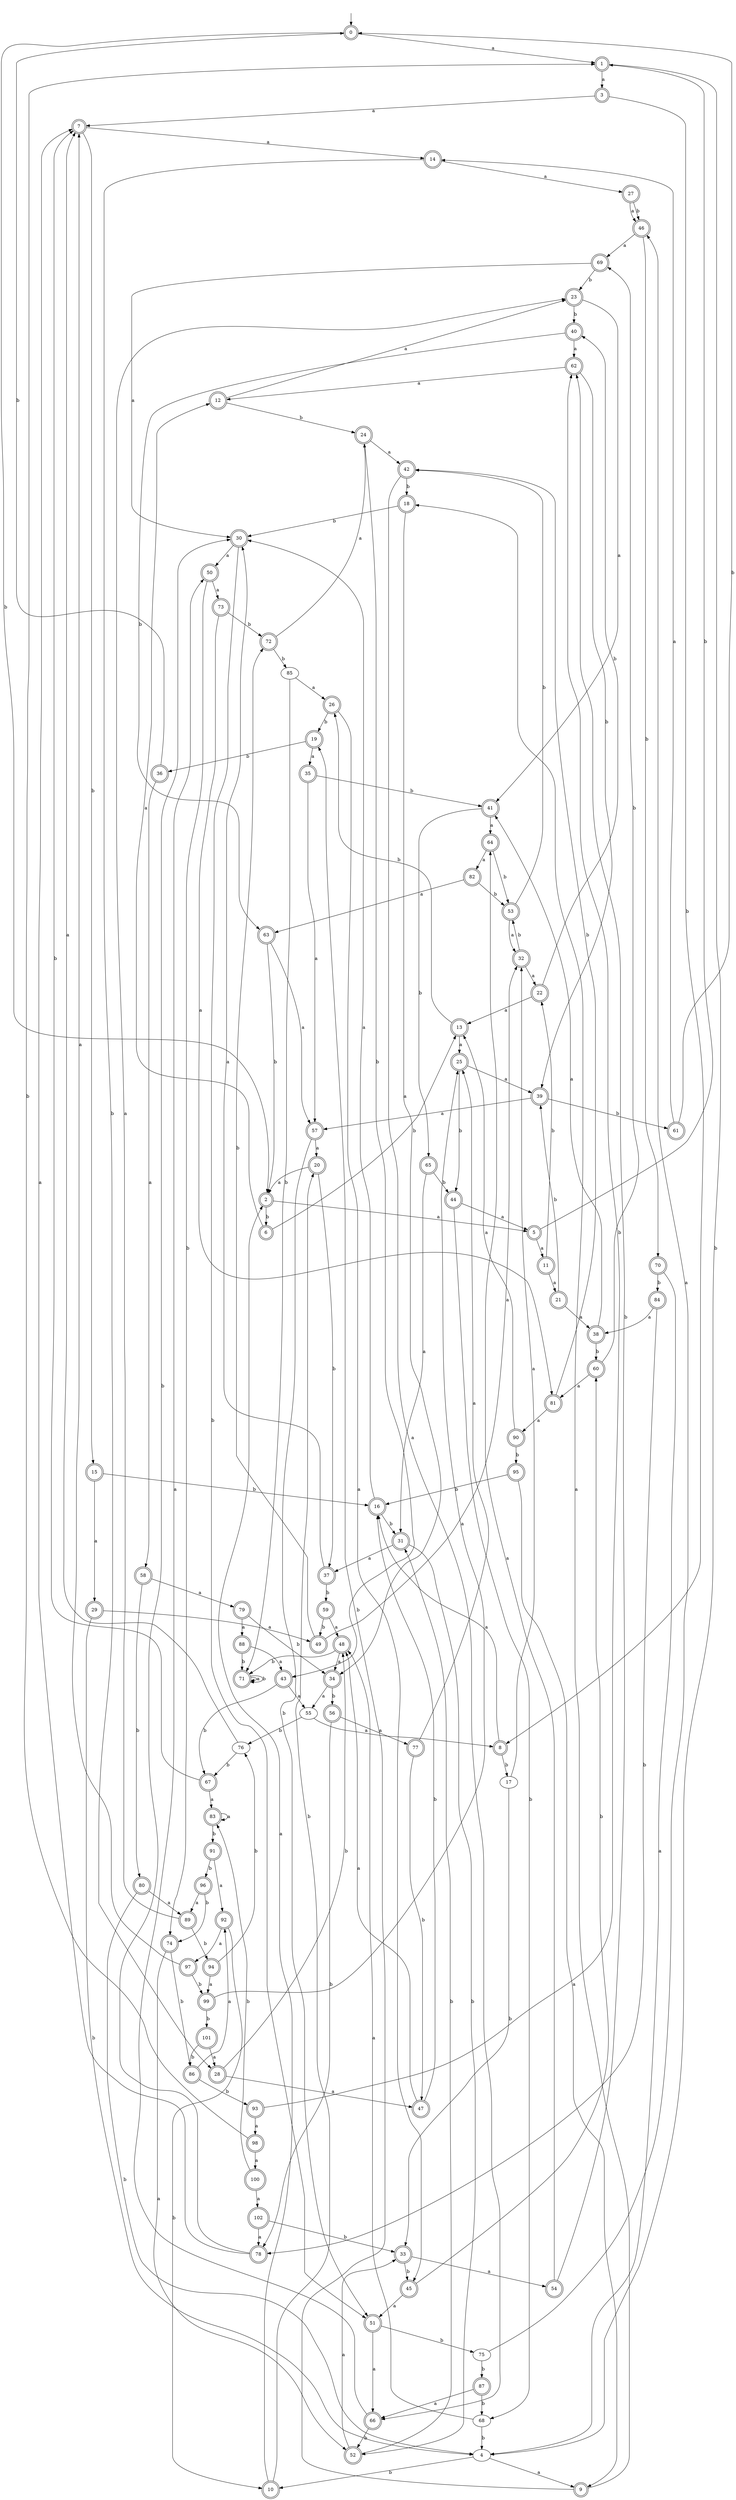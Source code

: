 digraph RandomDFA {
  __start0 [label="", shape=none];
  __start0 -> 0 [label=""];
  0 [shape=circle] [shape=doublecircle]
  0 -> 1 [label="a"]
  0 -> 2 [label="b"]
  1 [shape=doublecircle]
  1 -> 3 [label="a"]
  1 -> 4 [label="b"]
  2 [shape=doublecircle]
  2 -> 5 [label="a"]
  2 -> 6 [label="b"]
  3 [shape=doublecircle]
  3 -> 7 [label="a"]
  3 -> 8 [label="b"]
  4
  4 -> 9 [label="a"]
  4 -> 10 [label="b"]
  5 [shape=doublecircle]
  5 -> 11 [label="a"]
  5 -> 1 [label="b"]
  6 [shape=doublecircle]
  6 -> 12 [label="a"]
  6 -> 13 [label="b"]
  7 [shape=doublecircle]
  7 -> 14 [label="a"]
  7 -> 15 [label="b"]
  8 [shape=doublecircle]
  8 -> 16 [label="a"]
  8 -> 17 [label="b"]
  9 [shape=doublecircle]
  9 -> 18 [label="a"]
  9 -> 19 [label="b"]
  10 [shape=doublecircle]
  10 -> 2 [label="a"]
  10 -> 20 [label="b"]
  11 [shape=doublecircle]
  11 -> 21 [label="a"]
  11 -> 22 [label="b"]
  12 [shape=doublecircle]
  12 -> 23 [label="a"]
  12 -> 24 [label="b"]
  13 [shape=doublecircle]
  13 -> 25 [label="a"]
  13 -> 26 [label="b"]
  14 [shape=doublecircle]
  14 -> 27 [label="a"]
  14 -> 28 [label="b"]
  15 [shape=doublecircle]
  15 -> 29 [label="a"]
  15 -> 16 [label="b"]
  16 [shape=doublecircle]
  16 -> 30 [label="a"]
  16 -> 31 [label="b"]
  17
  17 -> 32 [label="a"]
  17 -> 33 [label="b"]
  18 [shape=doublecircle]
  18 -> 34 [label="a"]
  18 -> 30 [label="b"]
  19 [shape=doublecircle]
  19 -> 35 [label="a"]
  19 -> 36 [label="b"]
  20 [shape=doublecircle]
  20 -> 2 [label="a"]
  20 -> 37 [label="b"]
  21 [shape=doublecircle]
  21 -> 38 [label="a"]
  21 -> 39 [label="b"]
  22 [shape=doublecircle]
  22 -> 13 [label="a"]
  22 -> 40 [label="b"]
  23 [shape=doublecircle]
  23 -> 41 [label="a"]
  23 -> 40 [label="b"]
  24 [shape=doublecircle]
  24 -> 42 [label="a"]
  24 -> 43 [label="b"]
  25 [shape=doublecircle]
  25 -> 39 [label="a"]
  25 -> 44 [label="b"]
  26 [shape=doublecircle]
  26 -> 45 [label="a"]
  26 -> 19 [label="b"]
  27 [shape=doublecircle]
  27 -> 46 [label="a"]
  27 -> 46 [label="b"]
  28 [shape=doublecircle]
  28 -> 47 [label="a"]
  28 -> 48 [label="b"]
  29 [shape=doublecircle]
  29 -> 49 [label="a"]
  29 -> 4 [label="b"]
  30 [shape=doublecircle]
  30 -> 50 [label="a"]
  30 -> 51 [label="b"]
  31 [shape=doublecircle]
  31 -> 37 [label="a"]
  31 -> 52 [label="b"]
  32 [shape=doublecircle]
  32 -> 22 [label="a"]
  32 -> 53 [label="b"]
  33 [shape=doublecircle]
  33 -> 54 [label="a"]
  33 -> 45 [label="b"]
  34 [shape=doublecircle]
  34 -> 55 [label="a"]
  34 -> 56 [label="b"]
  35 [shape=doublecircle]
  35 -> 57 [label="a"]
  35 -> 41 [label="b"]
  36 [shape=doublecircle]
  36 -> 58 [label="a"]
  36 -> 0 [label="b"]
  37 [shape=doublecircle]
  37 -> 30 [label="a"]
  37 -> 59 [label="b"]
  38 [shape=doublecircle]
  38 -> 41 [label="a"]
  38 -> 60 [label="b"]
  39 [shape=doublecircle]
  39 -> 57 [label="a"]
  39 -> 61 [label="b"]
  40 [shape=doublecircle]
  40 -> 62 [label="a"]
  40 -> 63 [label="b"]
  41 [shape=doublecircle]
  41 -> 64 [label="a"]
  41 -> 65 [label="b"]
  42 [shape=doublecircle]
  42 -> 66 [label="a"]
  42 -> 18 [label="b"]
  43 [shape=doublecircle]
  43 -> 55 [label="a"]
  43 -> 67 [label="b"]
  44 [shape=doublecircle]
  44 -> 5 [label="a"]
  44 -> 68 [label="b"]
  45 [shape=doublecircle]
  45 -> 51 [label="a"]
  45 -> 60 [label="b"]
  46 [shape=doublecircle]
  46 -> 69 [label="a"]
  46 -> 70 [label="b"]
  47 [shape=doublecircle]
  47 -> 48 [label="a"]
  47 -> 16 [label="b"]
  48 [shape=doublecircle]
  48 -> 34 [label="a"]
  48 -> 71 [label="b"]
  49 [shape=doublecircle]
  49 -> 32 [label="a"]
  49 -> 72 [label="b"]
  50 [shape=doublecircle]
  50 -> 73 [label="a"]
  50 -> 74 [label="b"]
  51 [shape=doublecircle]
  51 -> 66 [label="a"]
  51 -> 75 [label="b"]
  52 [shape=doublecircle]
  52 -> 33 [label="a"]
  52 -> 31 [label="b"]
  53 [shape=doublecircle]
  53 -> 32 [label="a"]
  53 -> 42 [label="b"]
  54 [shape=doublecircle]
  54 -> 64 [label="a"]
  54 -> 62 [label="b"]
  55
  55 -> 8 [label="a"]
  55 -> 76 [label="b"]
  56 [shape=doublecircle]
  56 -> 77 [label="a"]
  56 -> 78 [label="b"]
  57 [shape=doublecircle]
  57 -> 20 [label="a"]
  57 -> 51 [label="b"]
  58 [shape=doublecircle]
  58 -> 79 [label="a"]
  58 -> 80 [label="b"]
  59 [shape=doublecircle]
  59 -> 48 [label="a"]
  59 -> 49 [label="b"]
  60 [shape=doublecircle]
  60 -> 81 [label="a"]
  60 -> 69 [label="b"]
  61 [shape=doublecircle]
  61 -> 14 [label="a"]
  61 -> 0 [label="b"]
  62 [shape=doublecircle]
  62 -> 12 [label="a"]
  62 -> 39 [label="b"]
  63 [shape=doublecircle]
  63 -> 57 [label="a"]
  63 -> 2 [label="b"]
  64 [shape=doublecircle]
  64 -> 82 [label="a"]
  64 -> 53 [label="b"]
  65 [shape=doublecircle]
  65 -> 31 [label="a"]
  65 -> 44 [label="b"]
  66 [shape=doublecircle]
  66 -> 50 [label="a"]
  66 -> 52 [label="b"]
  67 [shape=doublecircle]
  67 -> 83 [label="a"]
  67 -> 7 [label="b"]
  68
  68 -> 48 [label="a"]
  68 -> 4 [label="b"]
  69 [shape=doublecircle]
  69 -> 30 [label="a"]
  69 -> 23 [label="b"]
  70 [shape=doublecircle]
  70 -> 4 [label="a"]
  70 -> 84 [label="b"]
  71 [shape=doublecircle]
  71 -> 71 [label="a"]
  71 -> 71 [label="b"]
  72 [shape=doublecircle]
  72 -> 24 [label="a"]
  72 -> 85 [label="b"]
  73 [shape=doublecircle]
  73 -> 81 [label="a"]
  73 -> 72 [label="b"]
  74 [shape=doublecircle]
  74 -> 52 [label="a"]
  74 -> 86 [label="b"]
  75
  75 -> 46 [label="a"]
  75 -> 87 [label="b"]
  76
  76 -> 7 [label="a"]
  76 -> 67 [label="b"]
  77 [shape=doublecircle]
  77 -> 25 [label="a"]
  77 -> 47 [label="b"]
  78 [shape=doublecircle]
  78 -> 7 [label="a"]
  78 -> 30 [label="b"]
  79 [shape=doublecircle]
  79 -> 88 [label="a"]
  79 -> 34 [label="b"]
  80 [shape=doublecircle]
  80 -> 89 [label="a"]
  80 -> 4 [label="b"]
  81 [shape=doublecircle]
  81 -> 90 [label="a"]
  81 -> 42 [label="b"]
  82 [shape=doublecircle]
  82 -> 63 [label="a"]
  82 -> 53 [label="b"]
  83 [shape=doublecircle]
  83 -> 83 [label="a"]
  83 -> 91 [label="b"]
  84 [shape=doublecircle]
  84 -> 38 [label="a"]
  84 -> 78 [label="b"]
  85
  85 -> 26 [label="a"]
  85 -> 71 [label="b"]
  86 [shape=doublecircle]
  86 -> 92 [label="a"]
  86 -> 93 [label="b"]
  87 [shape=doublecircle]
  87 -> 66 [label="a"]
  87 -> 68 [label="b"]
  88 [shape=doublecircle]
  88 -> 43 [label="a"]
  88 -> 71 [label="b"]
  89 [shape=doublecircle]
  89 -> 23 [label="a"]
  89 -> 94 [label="b"]
  90 [shape=doublecircle]
  90 -> 13 [label="a"]
  90 -> 95 [label="b"]
  91 [shape=doublecircle]
  91 -> 92 [label="a"]
  91 -> 96 [label="b"]
  92 [shape=doublecircle]
  92 -> 97 [label="a"]
  92 -> 10 [label="b"]
  93 [shape=doublecircle]
  93 -> 98 [label="a"]
  93 -> 62 [label="b"]
  94 [shape=doublecircle]
  94 -> 99 [label="a"]
  94 -> 76 [label="b"]
  95 [shape=doublecircle]
  95 -> 9 [label="a"]
  95 -> 16 [label="b"]
  96 [shape=doublecircle]
  96 -> 89 [label="a"]
  96 -> 74 [label="b"]
  97 [shape=doublecircle]
  97 -> 7 [label="a"]
  97 -> 99 [label="b"]
  98 [shape=doublecircle]
  98 -> 100 [label="a"]
  98 -> 1 [label="b"]
  99 [shape=doublecircle]
  99 -> 25 [label="a"]
  99 -> 101 [label="b"]
  100 [shape=doublecircle]
  100 -> 102 [label="a"]
  100 -> 83 [label="b"]
  101 [shape=doublecircle]
  101 -> 28 [label="a"]
  101 -> 86 [label="b"]
  102 [shape=doublecircle]
  102 -> 78 [label="a"]
  102 -> 33 [label="b"]
}
